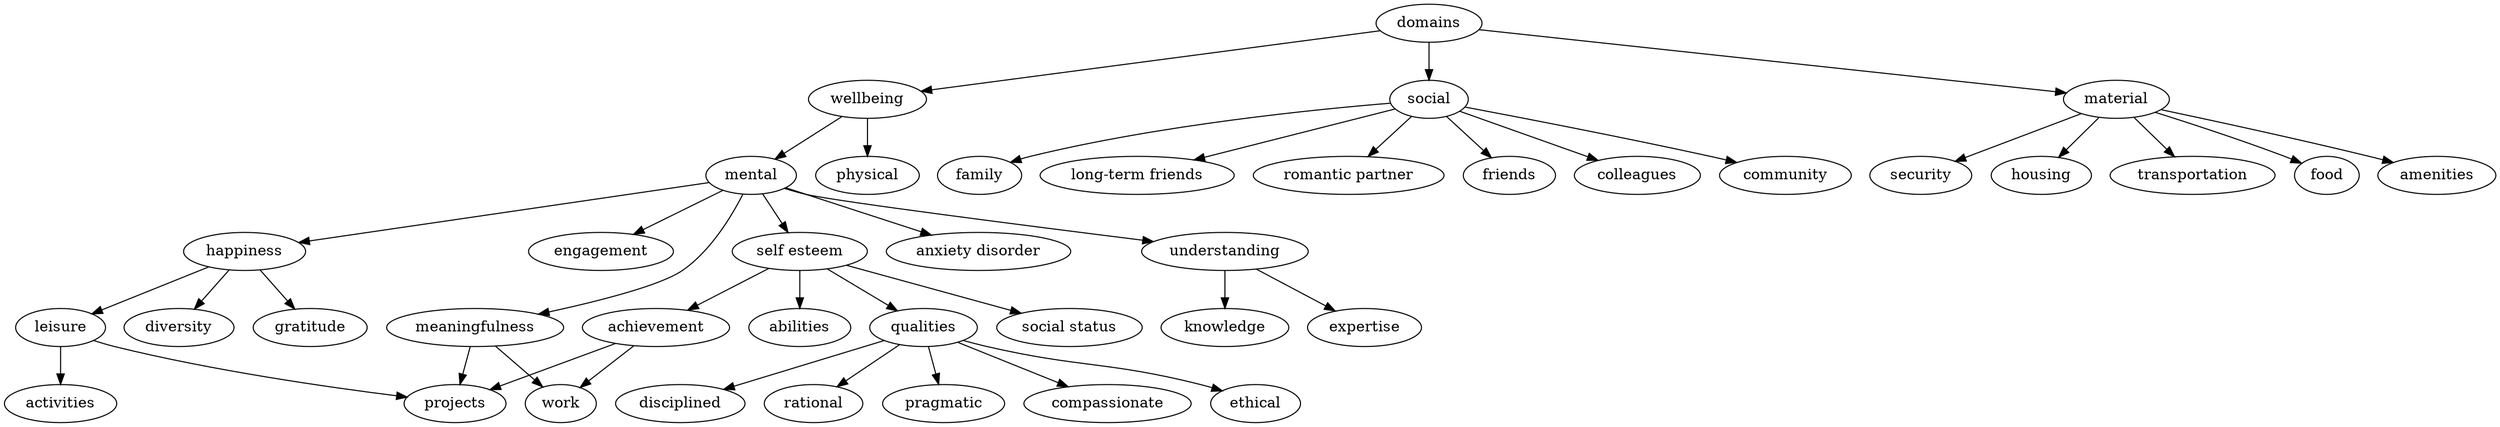 digraph values {
  domains -> { wellbeing social material }
  wellbeing -> { mental physical }
  mental -> { happiness engagement meaningfulness "self esteem" "anxiety disorder" understanding }
  happiness -> { leisure diversity "gratitude" }
  leisure -> { projects activities }
  meaningfulness -> { work projects }
  "self esteem" -> { achievement abilities qualities "social status" }
  achievement -> { work projects }
  qualities -> { disciplined rational pragmatic compassionate ethical }
  social -> { family "long-term friends" "romantic partner" friends colleagues community }
  material -> { security housing transportation food amenities }
  understanding -> { knowledge expertise }
}
